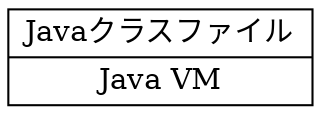 digraph {
        rankdir=LR;
        node [shape=record];
        a [label="Javaクラスファイル|Java VM"];
        a
}
